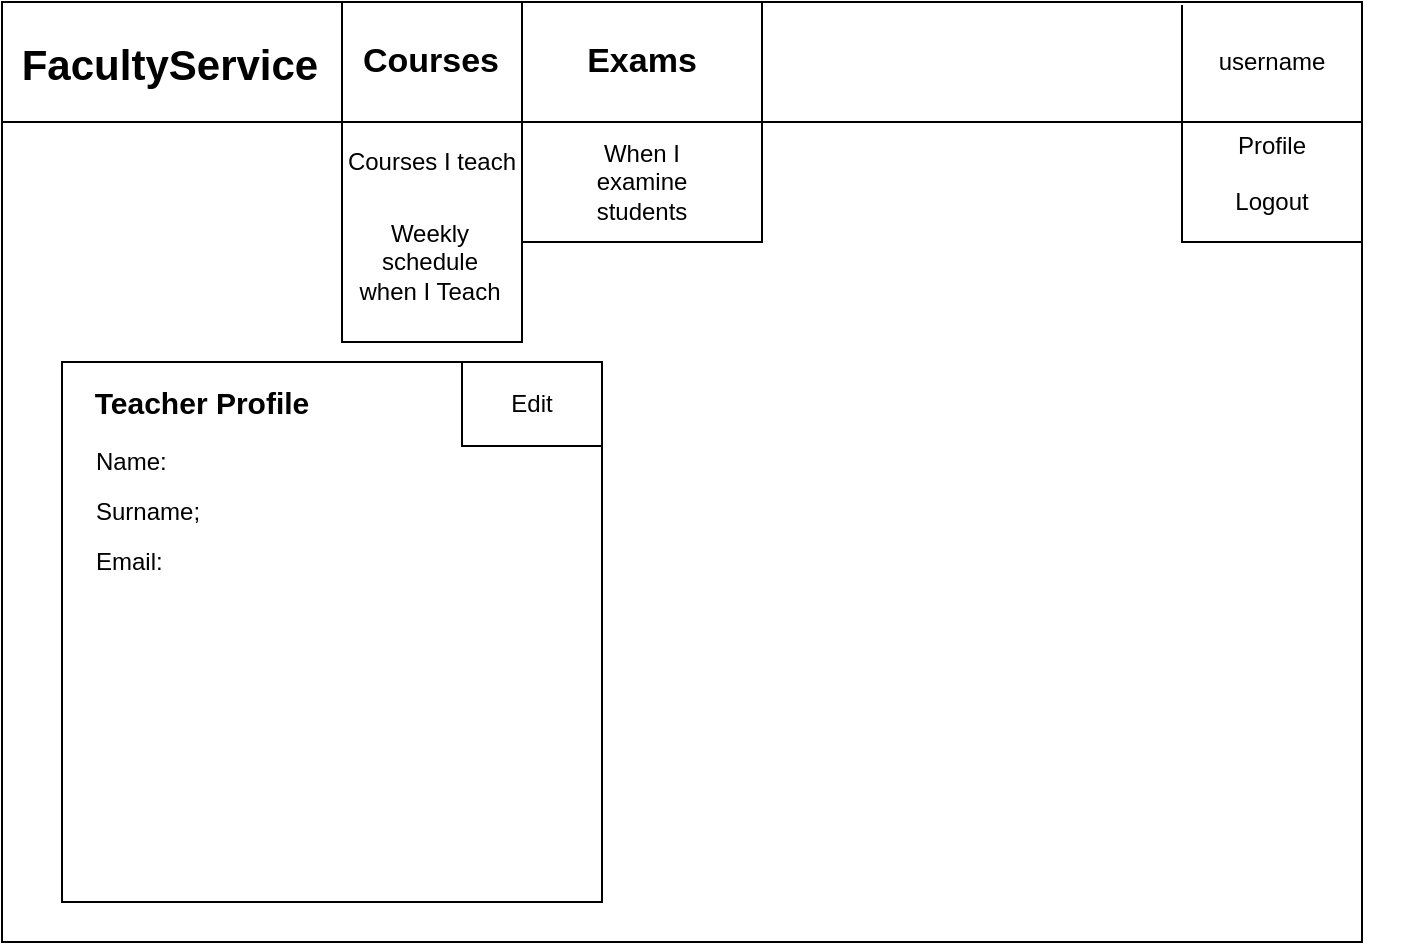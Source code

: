 <mxfile version="14.5.3" type="device"><diagram id="K4yNoZgEsCtIPNQPcNZz" name="Page-1"><mxGraphModel dx="1422" dy="762" grid="1" gridSize="10" guides="1" tooltips="1" connect="1" arrows="1" fold="1" page="1" pageScale="1" pageWidth="850" pageHeight="1100" math="0" shadow="0"><root><mxCell id="0"/><mxCell id="1" parent="0"/><mxCell id="MFw6I74Gdsr3u3W7BQTh-1" value="" style="rounded=0;whiteSpace=wrap;html=1;" parent="1" vertex="1"><mxGeometry width="680" height="470" as="geometry"/></mxCell><mxCell id="K6N1sE20-UNW-ftUJFPB-5" value="" style="verticalLabelPosition=bottom;verticalAlign=top;html=1;shape=mxgraph.basic.rect;fillColor2=none;strokeWidth=1;size=20;indent=5;" parent="1" vertex="1"><mxGeometry x="260" y="60" width="120" height="60" as="geometry"/></mxCell><mxCell id="K6N1sE20-UNW-ftUJFPB-4" value="" style="verticalLabelPosition=bottom;verticalAlign=top;html=1;shape=mxgraph.basic.rect;fillColor2=none;strokeWidth=1;size=20;indent=5;" parent="1" vertex="1"><mxGeometry x="170" y="60" width="90" height="110" as="geometry"/></mxCell><mxCell id="MFw6I74Gdsr3u3W7BQTh-17" value="" style="whiteSpace=wrap;html=1;aspect=fixed;" parent="1" vertex="1"><mxGeometry x="30" y="180" width="270" height="270" as="geometry"/></mxCell><mxCell id="MFw6I74Gdsr3u3W7BQTh-2" value="Name:" style="text;html=1;strokeColor=none;fillColor=none;align=left;verticalAlign=middle;whiteSpace=wrap;rounded=0;" parent="1" vertex="1"><mxGeometry x="45" y="220" width="90" height="20" as="geometry"/></mxCell><mxCell id="MFw6I74Gdsr3u3W7BQTh-3" value="&lt;b&gt;&lt;font style=&quot;font-size: 15px&quot;&gt;Teacher Profile&lt;/font&gt;&lt;/b&gt;" style="text;html=1;strokeColor=none;fillColor=none;align=center;verticalAlign=middle;whiteSpace=wrap;rounded=0;" parent="1" vertex="1"><mxGeometry x="30" y="180" width="140" height="40" as="geometry"/></mxCell><mxCell id="MFw6I74Gdsr3u3W7BQTh-5" value="Surname;" style="text;html=1;strokeColor=none;fillColor=none;align=left;verticalAlign=middle;whiteSpace=wrap;rounded=0;" parent="1" vertex="1"><mxGeometry x="45" y="240" width="75" height="30" as="geometry"/></mxCell><mxCell id="MFw6I74Gdsr3u3W7BQTh-6" value="Email:" style="text;html=1;strokeColor=none;fillColor=none;align=left;verticalAlign=middle;whiteSpace=wrap;rounded=0;" parent="1" vertex="1"><mxGeometry x="45" y="270" width="40" height="20" as="geometry"/></mxCell><mxCell id="MFw6I74Gdsr3u3W7BQTh-12" value="" style="rounded=0;whiteSpace=wrap;html=1;" parent="1" vertex="1"><mxGeometry width="680" height="60" as="geometry"/></mxCell><mxCell id="MFw6I74Gdsr3u3W7BQTh-24" value="" style="endArrow=none;html=1;" parent="1" source="MFw6I74Gdsr3u3W7BQTh-1" target="MFw6I74Gdsr3u3W7BQTh-12" edge="1"><mxGeometry width="50" height="50" relative="1" as="geometry"><mxPoint x="310" y="160" as="sourcePoint"/><mxPoint x="360" y="110" as="targetPoint"/><Array as="points"><mxPoint x="170"/><mxPoint x="170" y="30"/><mxPoint x="170" y="60"/></Array></mxGeometry></mxCell><mxCell id="MFw6I74Gdsr3u3W7BQTh-25" value="username" style="text;html=1;strokeColor=none;fillColor=none;align=center;verticalAlign=middle;whiteSpace=wrap;rounded=0;" parent="1" vertex="1"><mxGeometry x="615" y="20" width="40" height="20" as="geometry"/></mxCell><mxCell id="MFw6I74Gdsr3u3W7BQTh-28" value="Courses I teach" style="text;html=1;strokeColor=none;fillColor=none;align=center;verticalAlign=middle;whiteSpace=wrap;rounded=0;" parent="1" vertex="1"><mxGeometry x="170" y="70" width="90" height="20" as="geometry"/></mxCell><mxCell id="MFw6I74Gdsr3u3W7BQTh-29" value="&lt;b&gt;&lt;font style=&quot;font-size: 17px&quot;&gt;Courses&lt;/font&gt;&lt;/b&gt;" style="text;html=1;strokeColor=none;fillColor=none;align=center;verticalAlign=middle;whiteSpace=wrap;rounded=0;" parent="1" vertex="1"><mxGeometry x="192.5" y="19" width="42.5" height="21" as="geometry"/></mxCell><mxCell id="006wT5xRi72-7BDj7HWm-1" value="" style="verticalLabelPosition=bottom;verticalAlign=top;html=1;shape=mxgraph.basic.rect;fillColor2=none;strokeWidth=1;size=20;indent=5;" parent="1" vertex="1"><mxGeometry x="590" y="60" width="90" height="60" as="geometry"/></mxCell><mxCell id="9MXWieOQPX2nn4Znw4vj-1" value="&lt;b&gt;&lt;font style=&quot;font-size: 21px&quot;&gt;FacultyService&lt;/font&gt;&lt;/b&gt;" style="text;html=1;strokeColor=none;fillColor=none;align=center;verticalAlign=middle;whiteSpace=wrap;rounded=0;" parent="1" vertex="1"><mxGeometry x="4" y="21.5" width="160" height="19.5" as="geometry"/></mxCell><mxCell id="9MXWieOQPX2nn4Znw4vj-3" style="edgeStyle=orthogonalEdgeStyle;rounded=0;orthogonalLoop=1;jettySize=auto;html=1;exitX=0.5;exitY=1;exitDx=0;exitDy=0;" parent="1" edge="1"><mxGeometry relative="1" as="geometry"><mxPoint x="320" y="80" as="sourcePoint"/><mxPoint x="320" y="80" as="targetPoint"/></mxGeometry></mxCell><mxCell id="9MXWieOQPX2nn4Znw4vj-4" value="Profile" style="text;html=1;strokeColor=none;fillColor=none;align=center;verticalAlign=middle;whiteSpace=wrap;rounded=0;" parent="1" vertex="1"><mxGeometry x="615" y="61.5" width="40" height="20" as="geometry"/></mxCell><mxCell id="9MXWieOQPX2nn4Znw4vj-5" value="Logout" style="text;html=1;strokeColor=none;fillColor=none;align=center;verticalAlign=middle;whiteSpace=wrap;rounded=0;" parent="1" vertex="1"><mxGeometry x="615" y="90" width="40" height="20" as="geometry"/></mxCell><mxCell id="9MXWieOQPX2nn4Znw4vj-9" value="" style="shape=partialRectangle;whiteSpace=wrap;html=1;right=0;top=0;bottom=0;fillColor=none;routingCenterX=-0.5;" parent="1" vertex="1"><mxGeometry x="590" y="2" width="120" height="60" as="geometry"/></mxCell><mxCell id="nfFy-Dr4nu94z37uSoga-2" value="When I examine students" style="text;html=1;strokeColor=none;fillColor=none;align=center;verticalAlign=middle;whiteSpace=wrap;rounded=0;" parent="1" vertex="1"><mxGeometry x="280" y="80" width="80" height="20" as="geometry"/></mxCell><mxCell id="f71QOe1-hlQXDJqb6GIz-1" value="Weekly schedule when I Teach" style="text;html=1;strokeColor=none;fillColor=none;align=center;verticalAlign=middle;whiteSpace=wrap;rounded=0;" parent="1" vertex="1"><mxGeometry x="173.75" y="120" width="80" height="20" as="geometry"/></mxCell><mxCell id="f71QOe1-hlQXDJqb6GIz-3" value="Edit" style="rounded=0;whiteSpace=wrap;html=1;" parent="1" vertex="1"><mxGeometry x="230" y="180" width="70" height="42" as="geometry"/></mxCell><mxCell id="f71QOe1-hlQXDJqb6GIz-5" value="&lt;b&gt;&lt;font style=&quot;font-size: 17px&quot;&gt;Exams&lt;/font&gt;&lt;/b&gt;" style="rounded=0;whiteSpace=wrap;html=1;" parent="1" vertex="1"><mxGeometry x="260" width="120" height="60" as="geometry"/></mxCell></root></mxGraphModel></diagram></mxfile>